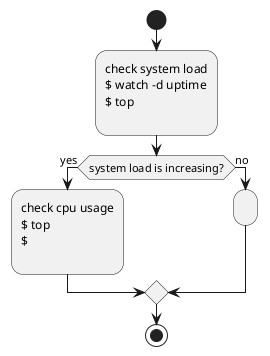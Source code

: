 @startuml
start
:check system load
$ watch -d uptime
$ top
;

if (system load is increasing?) then(yes)
	:check cpu usage 
	$ top
	$
	;
else(no)
	:;
endif

stop
@enduml
